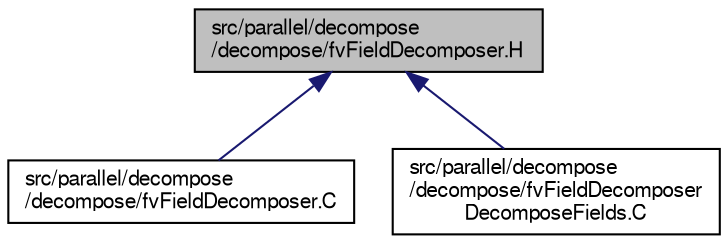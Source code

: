 digraph "src/parallel/decompose/decompose/fvFieldDecomposer.H"
{
  bgcolor="transparent";
  edge [fontname="FreeSans",fontsize="10",labelfontname="FreeSans",labelfontsize="10"];
  node [fontname="FreeSans",fontsize="10",shape=record];
  Node303 [label="src/parallel/decompose\l/decompose/fvFieldDecomposer.H",height=0.2,width=0.4,color="black", fillcolor="grey75", style="filled", fontcolor="black"];
  Node303 -> Node304 [dir="back",color="midnightblue",fontsize="10",style="solid",fontname="FreeSans"];
  Node304 [label="src/parallel/decompose\l/decompose/fvFieldDecomposer.C",height=0.2,width=0.4,color="black",URL="$a12971.html"];
  Node303 -> Node305 [dir="back",color="midnightblue",fontsize="10",style="solid",fontname="FreeSans"];
  Node305 [label="src/parallel/decompose\l/decompose/fvFieldDecomposer\lDecomposeFields.C",height=0.2,width=0.4,color="black",URL="$a12977.html"];
}
